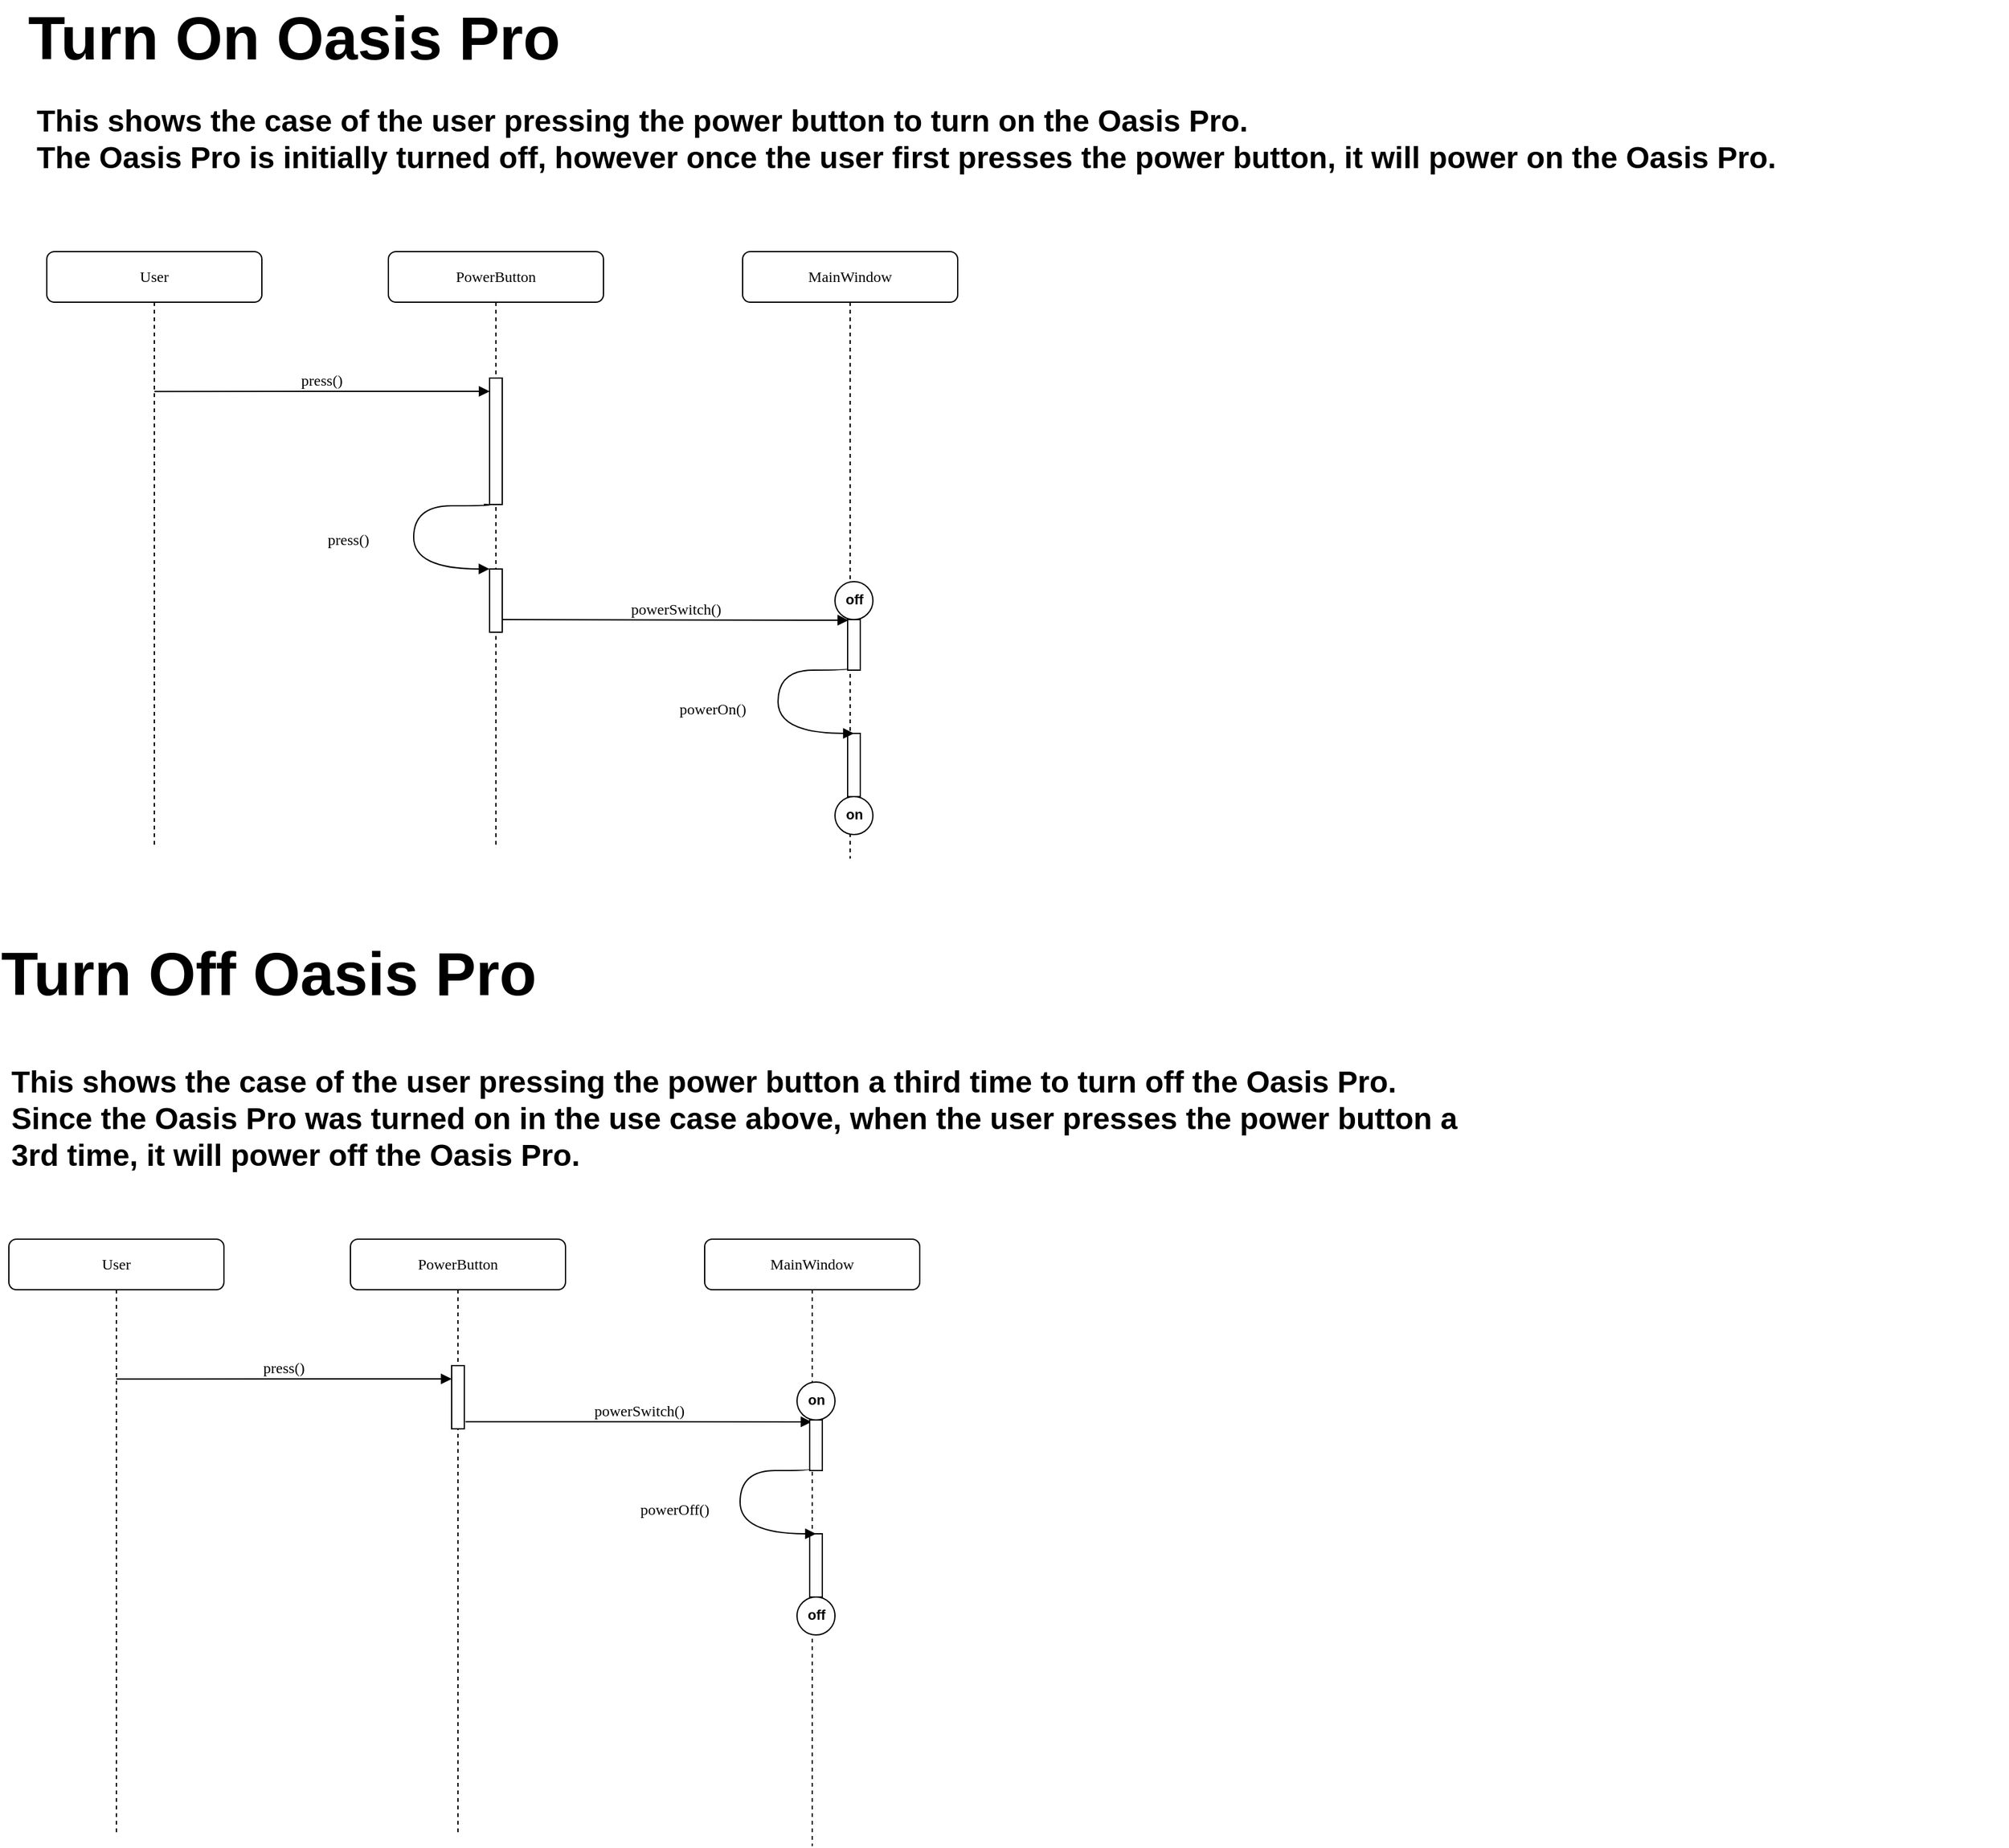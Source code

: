 <mxfile version="20.5.3" type="device"><diagram id="n25RkYvqXx8PlnrCStoU" name="Page-1"><mxGraphModel dx="2272" dy="1951" grid="1" gridSize="10" guides="1" tooltips="1" connect="1" arrows="1" fold="1" page="1" pageScale="1" pageWidth="850" pageHeight="1100" math="0" shadow="0"><root><mxCell id="0"/><mxCell id="1" parent="0"/><mxCell id="BTChtHD4_wsAtroRzyra-21" value="PowerButton" style="shape=umlLifeline;perimeter=lifelinePerimeter;whiteSpace=wrap;container=1;collapsible=0;recursiveResize=0;outlineConnect=0;rounded=1;shadow=0;comic=0;labelBackgroundColor=none;strokeWidth=1;fontFamily=Verdana;fontSize=12;align=center;html=1;" parent="1" vertex="1"><mxGeometry x="-80" y="79" width="170" height="470" as="geometry"/></mxCell><mxCell id="BTChtHD4_wsAtroRzyra-22" value="" style="html=1;points=[];perimeter=orthogonalPerimeter;rounded=0;shadow=0;comic=0;labelBackgroundColor=none;strokeWidth=1;fontFamily=Verdana;fontSize=12;align=center;" parent="BTChtHD4_wsAtroRzyra-21" vertex="1"><mxGeometry x="80" y="100" width="10" height="100" as="geometry"/></mxCell><mxCell id="_-b6wDhz7lPdrVP9DjDz-2" value="" style="html=1;points=[];perimeter=orthogonalPerimeter;rounded=0;shadow=0;comic=0;labelBackgroundColor=none;strokeWidth=1;fontFamily=Verdana;fontSize=12;align=center;" vertex="1" parent="BTChtHD4_wsAtroRzyra-21"><mxGeometry x="80" y="251" width="10" height="50" as="geometry"/></mxCell><mxCell id="_-b6wDhz7lPdrVP9DjDz-3" value="powerSwitch()" style="html=1;verticalAlign=bottom;endArrow=block;labelBackgroundColor=none;fontFamily=Verdana;fontSize=12;edgeStyle=elbowEdgeStyle;elbow=vertical;exitX=1.089;exitY=0.887;exitDx=0;exitDy=0;exitPerimeter=0;" edge="1" parent="BTChtHD4_wsAtroRzyra-21"><mxGeometry relative="1" as="geometry"><mxPoint x="90.0" y="291.03" as="sourcePoint"/><mxPoint x="363.61" y="291.522" as="targetPoint"/></mxGeometry></mxCell><mxCell id="_-b6wDhz7lPdrVP9DjDz-5" value="press()" style="html=1;verticalAlign=bottom;endArrow=block;labelBackgroundColor=none;fontFamily=Verdana;fontSize=12;elbow=vertical;edgeStyle=orthogonalEdgeStyle;curved=1;exitX=0.041;exitY=0.973;exitDx=0;exitDy=0;exitPerimeter=0;" edge="1" parent="BTChtHD4_wsAtroRzyra-21"><mxGeometry x="0.159" y="-52" relative="1" as="geometry"><mxPoint x="75.36" y="199.87" as="sourcePoint"/><mxPoint x="79.95" y="250.95" as="targetPoint"/><Array as="points"><mxPoint x="80" y="200"/><mxPoint x="80" y="201"/><mxPoint x="20" y="201"/><mxPoint x="20" y="251"/></Array><mxPoint as="offset"/></mxGeometry></mxCell><mxCell id="BTChtHD4_wsAtroRzyra-24" value="&lt;font style=&quot;font-size: 48px;&quot;&gt;Turn On Oasis Pro&lt;/font&gt;" style="text;strokeColor=none;fillColor=none;html=1;fontSize=24;fontStyle=1;verticalAlign=middle;align=center;" parent="1" vertex="1"><mxGeometry x="-310" y="-110" width="310" height="40" as="geometry"/></mxCell><mxCell id="BTChtHD4_wsAtroRzyra-25" value="User" style="shape=umlLifeline;perimeter=lifelinePerimeter;whiteSpace=wrap;container=1;collapsible=0;recursiveResize=0;outlineConnect=0;rounded=1;shadow=0;comic=0;labelBackgroundColor=none;strokeWidth=1;fontFamily=Verdana;fontSize=12;align=center;html=1;" parent="1" vertex="1"><mxGeometry x="-350" y="79" width="170" height="470" as="geometry"/></mxCell><mxCell id="BTChtHD4_wsAtroRzyra-26" value="MainWindow" style="shape=umlLifeline;perimeter=lifelinePerimeter;whiteSpace=wrap;container=1;collapsible=0;recursiveResize=0;outlineConnect=0;rounded=1;shadow=0;comic=0;labelBackgroundColor=none;strokeWidth=1;fontFamily=Verdana;fontSize=12;align=center;html=1;" parent="1" vertex="1"><mxGeometry x="200" y="79" width="170" height="480" as="geometry"/></mxCell><mxCell id="BTChtHD4_wsAtroRzyra-44" value="" style="html=1;points=[];perimeter=orthogonalPerimeter;rounded=0;shadow=0;comic=0;labelBackgroundColor=none;strokeWidth=1;fontFamily=Verdana;fontSize=12;align=center;" parent="BTChtHD4_wsAtroRzyra-26" vertex="1"><mxGeometry x="83" y="291" width="10" height="40" as="geometry"/></mxCell><mxCell id="BTChtHD4_wsAtroRzyra-45" value="" style="ellipse;whiteSpace=wrap;html=1;aspect=fixed;" parent="BTChtHD4_wsAtroRzyra-26" vertex="1"><mxGeometry x="73" y="261" width="30" height="30" as="geometry"/></mxCell><mxCell id="BTChtHD4_wsAtroRzyra-46" value="&lt;font style=&quot;font-size: 11px;&quot;&gt;off&lt;/font&gt;" style="text;strokeColor=none;fillColor=none;html=1;fontSize=24;fontStyle=1;verticalAlign=middle;align=center;" parent="BTChtHD4_wsAtroRzyra-26" vertex="1"><mxGeometry x="38" y="251" width="100" height="40" as="geometry"/></mxCell><mxCell id="BTChtHD4_wsAtroRzyra-47" value="" style="html=1;points=[];perimeter=orthogonalPerimeter;rounded=0;shadow=0;comic=0;labelBackgroundColor=none;strokeWidth=1;fontFamily=Verdana;fontSize=12;align=center;" parent="BTChtHD4_wsAtroRzyra-26" vertex="1"><mxGeometry x="83" y="381" width="10" height="50" as="geometry"/></mxCell><mxCell id="BTChtHD4_wsAtroRzyra-48" value="powerOn()" style="html=1;verticalAlign=bottom;endArrow=block;labelBackgroundColor=none;fontFamily=Verdana;fontSize=12;elbow=vertical;edgeStyle=orthogonalEdgeStyle;curved=1;exitX=0.041;exitY=0.973;exitDx=0;exitDy=0;exitPerimeter=0;" parent="BTChtHD4_wsAtroRzyra-26" source="BTChtHD4_wsAtroRzyra-44" edge="1"><mxGeometry x="0.159" y="-52" relative="1" as="geometry"><mxPoint x="-450.004" y="221.05" as="sourcePoint"/><mxPoint x="88" y="381" as="targetPoint"/><Array as="points"><mxPoint x="83" y="331"/><mxPoint x="28" y="331"/><mxPoint x="28" y="381"/></Array><mxPoint as="offset"/></mxGeometry></mxCell><mxCell id="BTChtHD4_wsAtroRzyra-49" value="" style="ellipse;whiteSpace=wrap;html=1;aspect=fixed;" parent="BTChtHD4_wsAtroRzyra-26" vertex="1"><mxGeometry x="73" y="431" width="30" height="30" as="geometry"/></mxCell><mxCell id="BTChtHD4_wsAtroRzyra-50" value="&lt;font style=&quot;font-size: 11px;&quot;&gt;on&lt;/font&gt;" style="text;strokeColor=none;fillColor=none;html=1;fontSize=24;fontStyle=1;verticalAlign=middle;align=center;" parent="BTChtHD4_wsAtroRzyra-26" vertex="1"><mxGeometry x="38" y="421" width="100" height="40" as="geometry"/></mxCell><mxCell id="BTChtHD4_wsAtroRzyra-29" value="press()" style="html=1;verticalAlign=bottom;endArrow=block;entryX=0.471;entryY=0.193;labelBackgroundColor=none;fontFamily=Verdana;fontSize=12;edgeStyle=elbowEdgeStyle;elbow=vertical;entryDx=0;entryDy=0;entryPerimeter=0;" parent="1" edge="1"><mxGeometry relative="1" as="geometry"><mxPoint x="-264.965" y="189.581" as="sourcePoint"/><mxPoint x="0.07" y="189.54" as="targetPoint"/></mxGeometry></mxCell><mxCell id="BTChtHD4_wsAtroRzyra-42" value="&lt;div align=&quot;left&quot;&gt;This shows the case of the user pressing the power button to turn on the Oasis Pro. &lt;br&gt;&lt;/div&gt;&lt;div align=&quot;left&quot;&gt;The Oasis Pro is initially turned off, however once the user first presses the power button, it will power on the Oasis Pro. &amp;nbsp; &lt;/div&gt;" style="text;strokeColor=none;fillColor=none;html=1;fontSize=24;fontStyle=1;verticalAlign=middle;align=left;" parent="1" vertex="1"><mxGeometry x="-360" y="-120" width="1560" height="220" as="geometry"/></mxCell><mxCell id="BTChtHD4_wsAtroRzyra-51" value="PowerButton" style="shape=umlLifeline;perimeter=lifelinePerimeter;whiteSpace=wrap;container=1;collapsible=0;recursiveResize=0;outlineConnect=0;rounded=1;shadow=0;comic=0;labelBackgroundColor=none;strokeWidth=1;fontFamily=Verdana;fontSize=12;align=center;html=1;" parent="1" vertex="1"><mxGeometry x="-110" y="860" width="170" height="470" as="geometry"/></mxCell><mxCell id="BTChtHD4_wsAtroRzyra-52" value="" style="html=1;points=[];perimeter=orthogonalPerimeter;rounded=0;shadow=0;comic=0;labelBackgroundColor=none;strokeWidth=1;fontFamily=Verdana;fontSize=12;align=center;" parent="BTChtHD4_wsAtroRzyra-51" vertex="1"><mxGeometry x="80" y="100" width="10" height="50" as="geometry"/></mxCell><mxCell id="BTChtHD4_wsAtroRzyra-53" value="powerSwitch()" style="html=1;verticalAlign=bottom;endArrow=block;labelBackgroundColor=none;fontFamily=Verdana;fontSize=12;edgeStyle=elbowEdgeStyle;elbow=vertical;exitX=1.089;exitY=0.887;exitDx=0;exitDy=0;exitPerimeter=0;" parent="1" source="BTChtHD4_wsAtroRzyra-52" target="BTChtHD4_wsAtroRzyra-56" edge="1"><mxGeometry relative="1" as="geometry"><mxPoint x="-24.965" y="1003.977" as="sourcePoint"/><mxPoint x="577" y="1004" as="targetPoint"/></mxGeometry></mxCell><mxCell id="BTChtHD4_wsAtroRzyra-54" value="&lt;font style=&quot;font-size: 48px;&quot;&gt;Turn Off Oasis Pro&lt;/font&gt;" style="text;strokeColor=none;fillColor=none;html=1;fontSize=24;fontStyle=1;verticalAlign=middle;align=center;" parent="1" vertex="1"><mxGeometry x="-330" y="630" width="310" height="40" as="geometry"/></mxCell><mxCell id="BTChtHD4_wsAtroRzyra-55" value="User" style="shape=umlLifeline;perimeter=lifelinePerimeter;whiteSpace=wrap;container=1;collapsible=0;recursiveResize=0;outlineConnect=0;rounded=1;shadow=0;comic=0;labelBackgroundColor=none;strokeWidth=1;fontFamily=Verdana;fontSize=12;align=center;html=1;" parent="1" vertex="1"><mxGeometry x="-380" y="860" width="170" height="470" as="geometry"/></mxCell><mxCell id="BTChtHD4_wsAtroRzyra-56" value="MainWindow" style="shape=umlLifeline;perimeter=lifelinePerimeter;whiteSpace=wrap;container=1;collapsible=0;recursiveResize=0;outlineConnect=0;rounded=1;shadow=0;comic=0;labelBackgroundColor=none;strokeWidth=1;fontFamily=Verdana;fontSize=12;align=center;html=1;" parent="1" vertex="1"><mxGeometry x="170" y="860" width="170" height="480" as="geometry"/></mxCell><mxCell id="BTChtHD4_wsAtroRzyra-57" value="" style="html=1;points=[];perimeter=orthogonalPerimeter;rounded=0;shadow=0;comic=0;labelBackgroundColor=none;strokeWidth=1;fontFamily=Verdana;fontSize=12;align=center;" parent="BTChtHD4_wsAtroRzyra-56" vertex="1"><mxGeometry x="83" y="143" width="10" height="40" as="geometry"/></mxCell><mxCell id="BTChtHD4_wsAtroRzyra-58" value="" style="ellipse;whiteSpace=wrap;html=1;aspect=fixed;" parent="BTChtHD4_wsAtroRzyra-56" vertex="1"><mxGeometry x="73" y="113" width="30" height="30" as="geometry"/></mxCell><mxCell id="BTChtHD4_wsAtroRzyra-59" value="&lt;font style=&quot;font-size: 11px;&quot;&gt;on&lt;/font&gt;" style="text;strokeColor=none;fillColor=none;html=1;fontSize=24;fontStyle=1;verticalAlign=middle;align=center;" parent="BTChtHD4_wsAtroRzyra-56" vertex="1"><mxGeometry x="38" y="103" width="100" height="40" as="geometry"/></mxCell><mxCell id="BTChtHD4_wsAtroRzyra-60" value="" style="html=1;points=[];perimeter=orthogonalPerimeter;rounded=0;shadow=0;comic=0;labelBackgroundColor=none;strokeWidth=1;fontFamily=Verdana;fontSize=12;align=center;" parent="BTChtHD4_wsAtroRzyra-56" vertex="1"><mxGeometry x="83" y="233" width="10" height="50" as="geometry"/></mxCell><mxCell id="BTChtHD4_wsAtroRzyra-61" value="powerOff()" style="html=1;verticalAlign=bottom;endArrow=block;labelBackgroundColor=none;fontFamily=Verdana;fontSize=12;elbow=vertical;edgeStyle=orthogonalEdgeStyle;curved=1;exitX=0.041;exitY=0.973;exitDx=0;exitDy=0;exitPerimeter=0;" parent="BTChtHD4_wsAtroRzyra-56" source="BTChtHD4_wsAtroRzyra-57" edge="1"><mxGeometry x="0.159" y="-52" relative="1" as="geometry"><mxPoint x="-450.004" y="73.05" as="sourcePoint"/><mxPoint x="88" y="233" as="targetPoint"/><Array as="points"><mxPoint x="83" y="183"/><mxPoint x="28" y="183"/><mxPoint x="28" y="233"/></Array><mxPoint as="offset"/></mxGeometry></mxCell><mxCell id="BTChtHD4_wsAtroRzyra-62" value="" style="ellipse;whiteSpace=wrap;html=1;aspect=fixed;" parent="BTChtHD4_wsAtroRzyra-56" vertex="1"><mxGeometry x="73" y="283" width="30" height="30" as="geometry"/></mxCell><mxCell id="BTChtHD4_wsAtroRzyra-63" value="&lt;font style=&quot;font-size: 11px;&quot;&gt;off&lt;/font&gt;" style="text;strokeColor=none;fillColor=none;html=1;fontSize=24;fontStyle=1;verticalAlign=middle;align=center;" parent="BTChtHD4_wsAtroRzyra-56" vertex="1"><mxGeometry x="38" y="273" width="100" height="40" as="geometry"/></mxCell><mxCell id="BTChtHD4_wsAtroRzyra-64" value="press()" style="html=1;verticalAlign=bottom;endArrow=block;entryX=0.471;entryY=0.193;labelBackgroundColor=none;fontFamily=Verdana;fontSize=12;edgeStyle=elbowEdgeStyle;elbow=vertical;entryDx=0;entryDy=0;entryPerimeter=0;" parent="1" edge="1"><mxGeometry relative="1" as="geometry"><mxPoint x="-294.965" y="970.581" as="sourcePoint"/><mxPoint x="-29.93" y="970.54" as="targetPoint"/></mxGeometry></mxCell><mxCell id="BTChtHD4_wsAtroRzyra-65" value="&lt;div align=&quot;left&quot;&gt;This shows the case of the user pressing the power button a third time to turn off the Oasis Pro.&lt;/div&gt;&lt;div align=&quot;left&quot;&gt;&lt;div align=&quot;left&quot;&gt;Since the Oasis Pro was turned on in the use case above, when the user presses the power button a&amp;nbsp;&lt;/div&gt;&lt;div align=&quot;left&quot;&gt;3rd time,&amp;nbsp;&lt;span style=&quot;background-color: initial;&quot;&gt;it will power off the Oasis Pro.&amp;nbsp;&amp;nbsp;&lt;/span&gt;&lt;/div&gt; &lt;/div&gt;" style="text;strokeColor=none;fillColor=none;html=1;fontSize=24;fontStyle=1;verticalAlign=middle;align=left;" parent="1" vertex="1"><mxGeometry x="-380" y="680" width="1170" height="170" as="geometry"/></mxCell></root></mxGraphModel></diagram></mxfile>